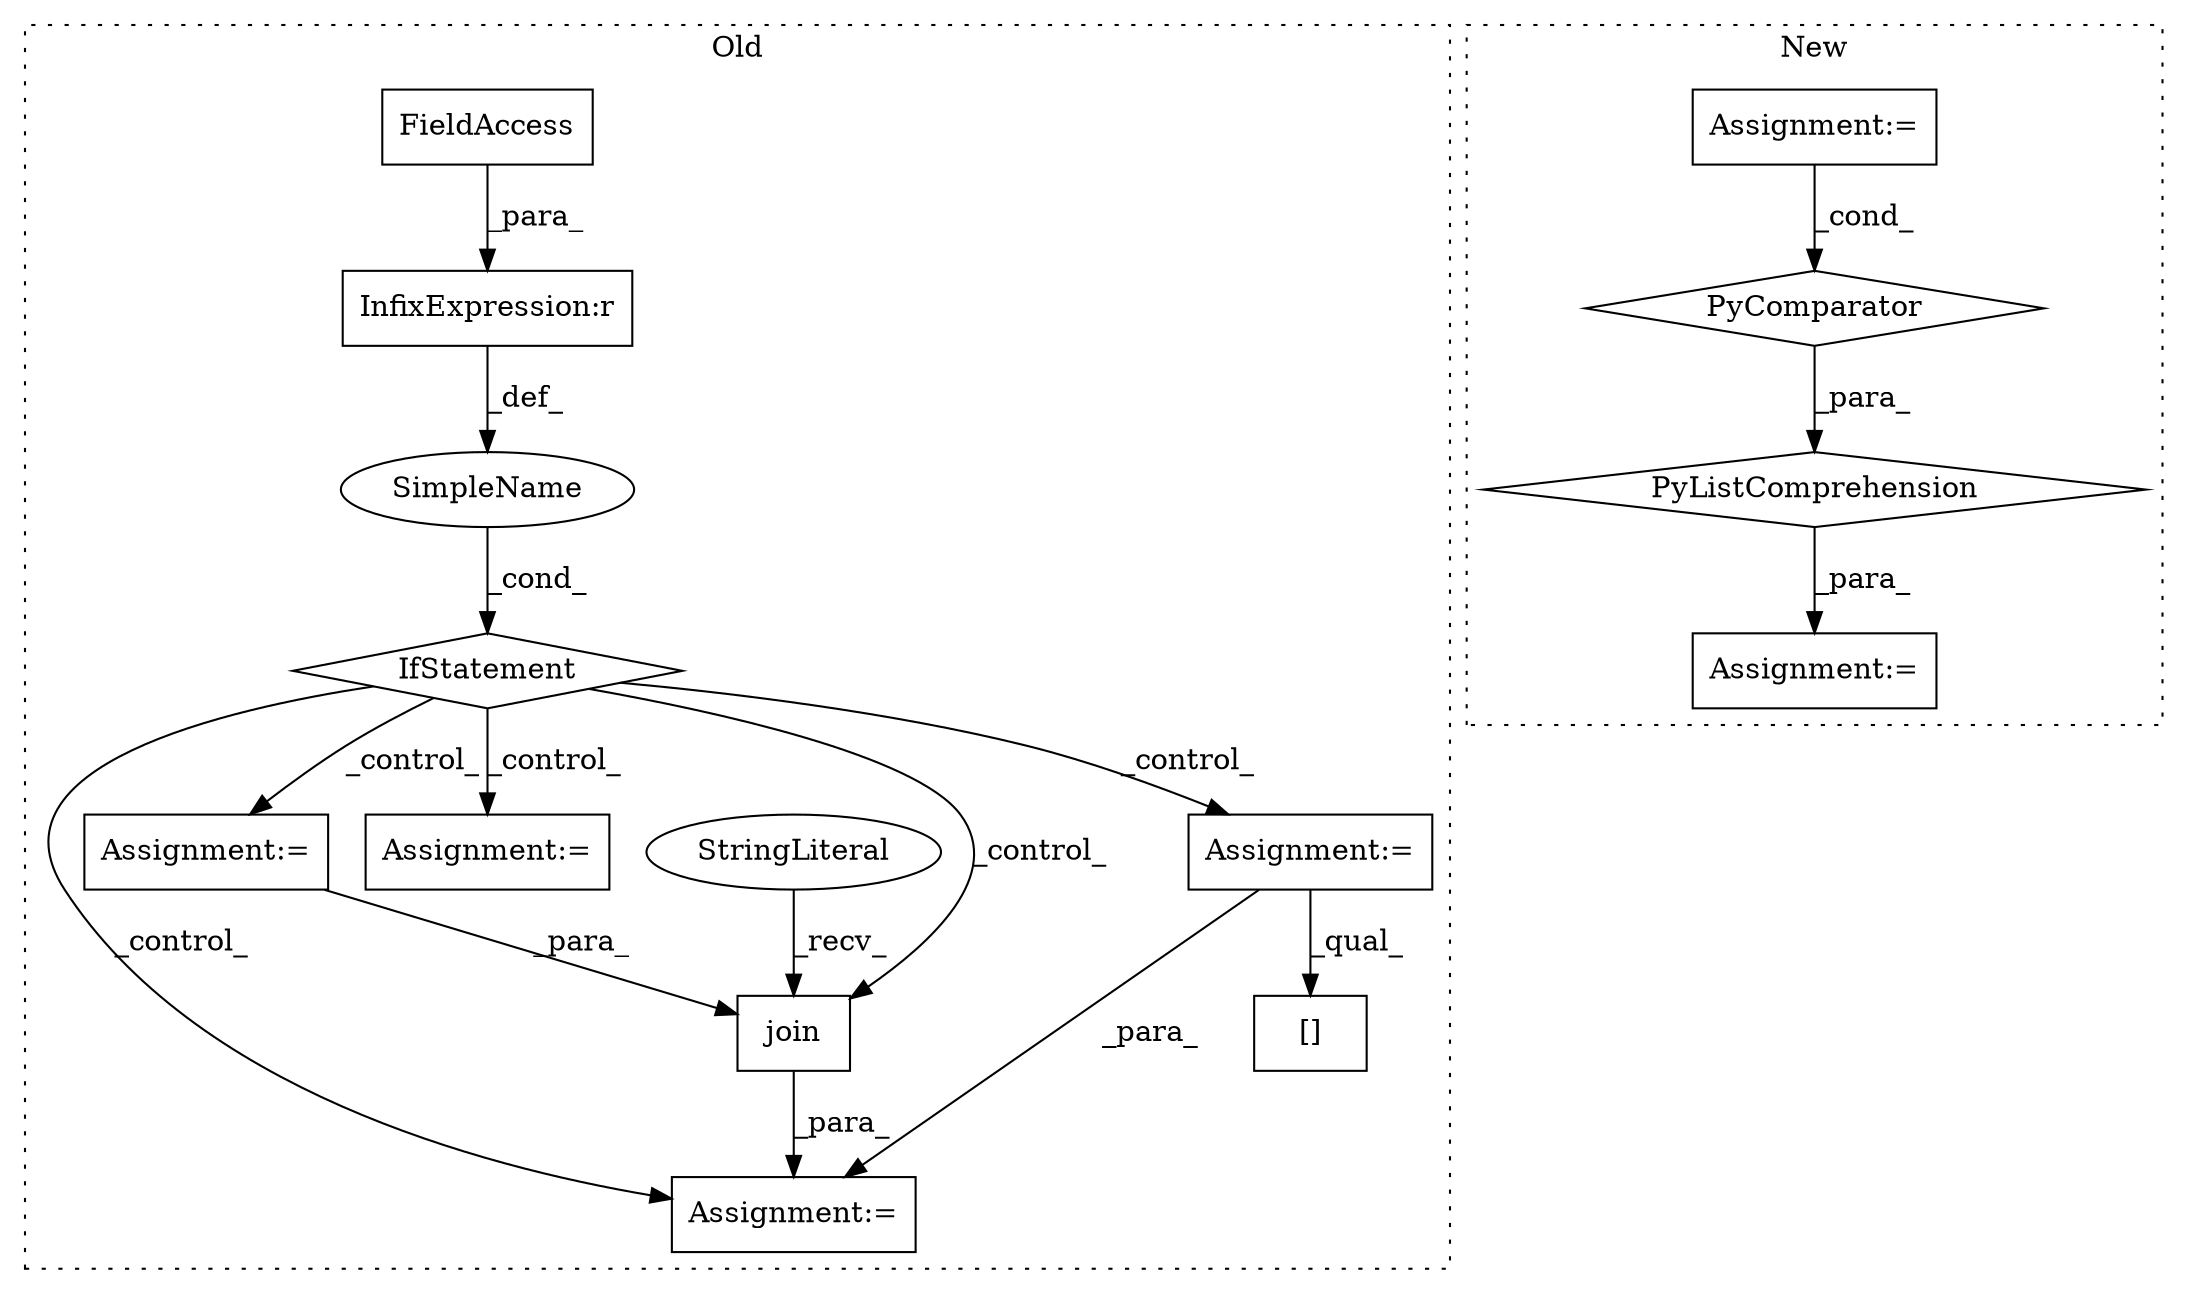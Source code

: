digraph G {
subgraph cluster0 {
1 [label="join" a="32" s="7359,7365" l="5,1" shape="box"];
4 [label="StringLiteral" a="45" s="7355" l="3" shape="ellipse"];
7 [label="Assignment:=" a="7" s="7313" l="1" shape="box"];
8 [label="SimpleName" a="42" s="" l="" shape="ellipse"];
9 [label="IfStatement" a="25" s="7118,7146" l="4,2" shape="diamond"];
10 [label="Assignment:=" a="7" s="7164" l="1" shape="box"];
11 [label="InfixExpression:r" a="27" s="7134" l="4" shape="box"];
12 [label="Assignment:=" a="7" s="7430" l="28" shape="box"];
13 [label="FieldAccess" a="22" s="7122" l="12" shape="box"];
14 [label="Assignment:=" a="7" s="7268" l="1" shape="box"];
15 [label="[]" a="2" s="7485,7527" l="20,1" shape="box"];
label = "Old";
style="dotted";
}
subgraph cluster1 {
2 [label="PyComparator" a="113" s="4268" l="40" shape="diamond"];
3 [label="Assignment:=" a="7" s="4268" l="40" shape="box"];
5 [label="PyListComprehension" a="109" s="4152" l="171" shape="diamond"];
6 [label="Assignment:=" a="7" s="4131" l="21" shape="box"];
label = "New";
style="dotted";
}
1 -> 7 [label="_para_"];
2 -> 5 [label="_para_"];
3 -> 2 [label="_cond_"];
4 -> 1 [label="_recv_"];
5 -> 6 [label="_para_"];
8 -> 9 [label="_cond_"];
9 -> 10 [label="_control_"];
9 -> 1 [label="_control_"];
9 -> 7 [label="_control_"];
9 -> 12 [label="_control_"];
9 -> 14 [label="_control_"];
11 -> 8 [label="_def_"];
12 -> 1 [label="_para_"];
13 -> 11 [label="_para_"];
14 -> 15 [label="_qual_"];
14 -> 7 [label="_para_"];
}